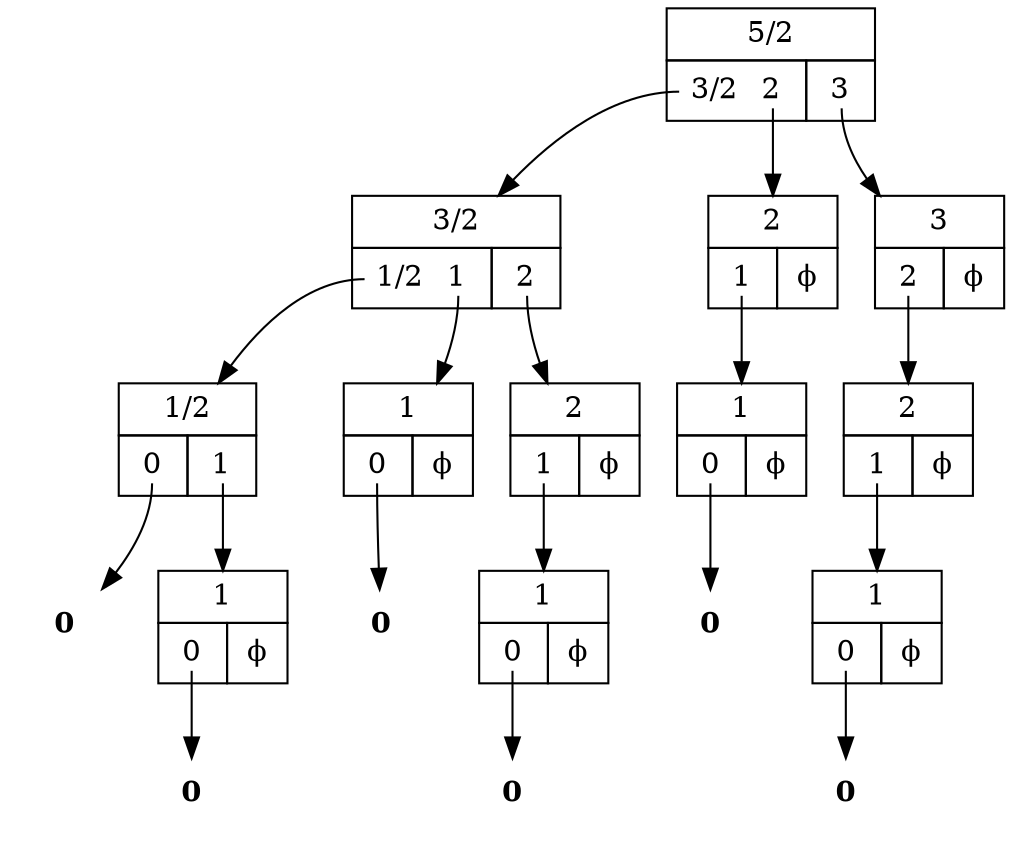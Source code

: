 digraph "2.5" {
   node_1 [shape=none,margin=0,label=
         <<TABLE BORDER="0" CELLBORDER="1" CELLSPACING="0" CELLPADDING="4">
         <TR><TD COLSPAN="2">5/2</TD></TR>
         <TR><TD PORT="L"> <TABLE BORDER="0" CELLBORDER="0" CELLPADDING="0"><TR><TD PORT="3/2"> 3/2 </TD> &nbsp; <TD PORT="2"> 2 </TD> &nbsp; </TR></TABLE> </TD><TD PORT="R"> <TABLE BORDER="0" CELLBORDER="0" CELLPADDING="0"><TR><TD PORT="3"> 3 </TD> &nbsp; </TR></TABLE> </TD></TR>
         </TABLE>>
         ];
   node_1:"3/2" -> node_2;
   node_2 [shape=none,margin=0,label=
         <<TABLE BORDER="0" CELLBORDER="1" CELLSPACING="0" CELLPADDING="4">
         <TR><TD COLSPAN="2">3/2</TD></TR>
         <TR><TD PORT="L"> <TABLE BORDER="0" CELLBORDER="0" CELLPADDING="0"><TR><TD PORT="1/2"> 1/2 </TD> &nbsp; <TD PORT="1"> 1 </TD> &nbsp; </TR></TABLE> </TD><TD PORT="R"> <TABLE BORDER="0" CELLBORDER="0" CELLPADDING="0"><TR><TD PORT="2"> 2 </TD> &nbsp; </TR></TABLE> </TD></TR>
         </TABLE>>
         ];
   node_2:"1/2" -> node_3;
   node_3 [shape=none,margin=0,label=
         <<TABLE BORDER="0" CELLBORDER="1" CELLSPACING="0" CELLPADDING="4">
         <TR><TD COLSPAN="2">1/2</TD></TR>
         <TR><TD PORT="L"> <TABLE BORDER="0" CELLBORDER="0" CELLPADDING="0"><TR><TD PORT="0"> 0 </TD> &nbsp; </TR></TABLE> </TD><TD PORT="R"> <TABLE BORDER="0" CELLBORDER="0" CELLPADDING="0"><TR><TD PORT="1"> 1 </TD> &nbsp; </TR></TABLE> </TD></TR>
         </TABLE>>
         ];
   node_3:"0" -> node_4;
   node_4 [shape=none,margin=0,label=<<B>0</B>>]
   node_3:"1" -> node_5;
   node_5 [shape=none,margin=0,label=
         <<TABLE BORDER="0" CELLBORDER="1" CELLSPACING="0" CELLPADDING="4">
         <TR><TD COLSPAN="2">1</TD></TR>
         <TR><TD PORT="L"> <TABLE BORDER="0" CELLBORDER="0" CELLPADDING="0"><TR><TD PORT="0"> 0 </TD> &nbsp; </TR></TABLE> </TD><TD PORT="R"> ϕ </TD></TR>
         </TABLE>>
         ];
   node_5:"0" -> node_6;
   node_6 [shape=none,margin=0,label=<<B>0</B>>]
   node_2:"1" -> node_7;
   node_7 [shape=none,margin=0,label=
         <<TABLE BORDER="0" CELLBORDER="1" CELLSPACING="0" CELLPADDING="4">
         <TR><TD COLSPAN="2">1</TD></TR>
         <TR><TD PORT="L"> <TABLE BORDER="0" CELLBORDER="0" CELLPADDING="0"><TR><TD PORT="0"> 0 </TD> &nbsp; </TR></TABLE> </TD><TD PORT="R"> ϕ </TD></TR>
         </TABLE>>
         ];
   node_7:"0" -> node_8;
   node_8 [shape=none,margin=0,label=<<B>0</B>>]
   node_2:"2" -> node_9;
   node_9 [shape=none,margin=0,label=
         <<TABLE BORDER="0" CELLBORDER="1" CELLSPACING="0" CELLPADDING="4">
         <TR><TD COLSPAN="2">2</TD></TR>
         <TR><TD PORT="L"> <TABLE BORDER="0" CELLBORDER="0" CELLPADDING="0"><TR><TD PORT="1"> 1 </TD> &nbsp; </TR></TABLE> </TD><TD PORT="R"> ϕ </TD></TR>
         </TABLE>>
         ];
   node_9:"1" -> node_10;
   node_10 [shape=none,margin=0,label=
         <<TABLE BORDER="0" CELLBORDER="1" CELLSPACING="0" CELLPADDING="4">
         <TR><TD COLSPAN="2">1</TD></TR>
         <TR><TD PORT="L"> <TABLE BORDER="0" CELLBORDER="0" CELLPADDING="0"><TR><TD PORT="0"> 0 </TD> &nbsp; </TR></TABLE> </TD><TD PORT="R"> ϕ </TD></TR>
         </TABLE>>
         ];
   node_10:"0" -> node_11;
   node_11 [shape=none,margin=0,label=<<B>0</B>>]
   node_1:"2" -> node_12;
   node_12 [shape=none,margin=0,label=
         <<TABLE BORDER="0" CELLBORDER="1" CELLSPACING="0" CELLPADDING="4">
         <TR><TD COLSPAN="2">2</TD></TR>
         <TR><TD PORT="L"> <TABLE BORDER="0" CELLBORDER="0" CELLPADDING="0"><TR><TD PORT="1"> 1 </TD> &nbsp; </TR></TABLE> </TD><TD PORT="R"> ϕ </TD></TR>
         </TABLE>>
         ];
   node_12:"1" -> node_13;
   node_13 [shape=none,margin=0,label=
         <<TABLE BORDER="0" CELLBORDER="1" CELLSPACING="0" CELLPADDING="4">
         <TR><TD COLSPAN="2">1</TD></TR>
         <TR><TD PORT="L"> <TABLE BORDER="0" CELLBORDER="0" CELLPADDING="0"><TR><TD PORT="0"> 0 </TD> &nbsp; </TR></TABLE> </TD><TD PORT="R"> ϕ </TD></TR>
         </TABLE>>
         ];
   node_13:"0" -> node_14;
   node_14 [shape=none,margin=0,label=<<B>0</B>>]
   node_1:"3" -> node_15;
   node_15 [shape=none,margin=0,label=
         <<TABLE BORDER="0" CELLBORDER="1" CELLSPACING="0" CELLPADDING="4">
         <TR><TD COLSPAN="2">3</TD></TR>
         <TR><TD PORT="L"> <TABLE BORDER="0" CELLBORDER="0" CELLPADDING="0"><TR><TD PORT="2"> 2 </TD> &nbsp; </TR></TABLE> </TD><TD PORT="R"> ϕ </TD></TR>
         </TABLE>>
         ];
   node_15:"2" -> node_16;
   node_16 [shape=none,margin=0,label=
         <<TABLE BORDER="0" CELLBORDER="1" CELLSPACING="0" CELLPADDING="4">
         <TR><TD COLSPAN="2">2</TD></TR>
         <TR><TD PORT="L"> <TABLE BORDER="0" CELLBORDER="0" CELLPADDING="0"><TR><TD PORT="1"> 1 </TD> &nbsp; </TR></TABLE> </TD><TD PORT="R"> ϕ </TD></TR>
         </TABLE>>
         ];
   node_16:"1" -> node_17;
   node_17 [shape=none,margin=0,label=
         <<TABLE BORDER="0" CELLBORDER="1" CELLSPACING="0" CELLPADDING="4">
         <TR><TD COLSPAN="2">1</TD></TR>
         <TR><TD PORT="L"> <TABLE BORDER="0" CELLBORDER="0" CELLPADDING="0"><TR><TD PORT="0"> 0 </TD> &nbsp; </TR></TABLE> </TD><TD PORT="R"> ϕ </TD></TR>
         </TABLE>>
         ];
   node_17:"0" -> node_18;
   node_18 [shape=none,margin=0,label=<<B>0</B>>]
}
